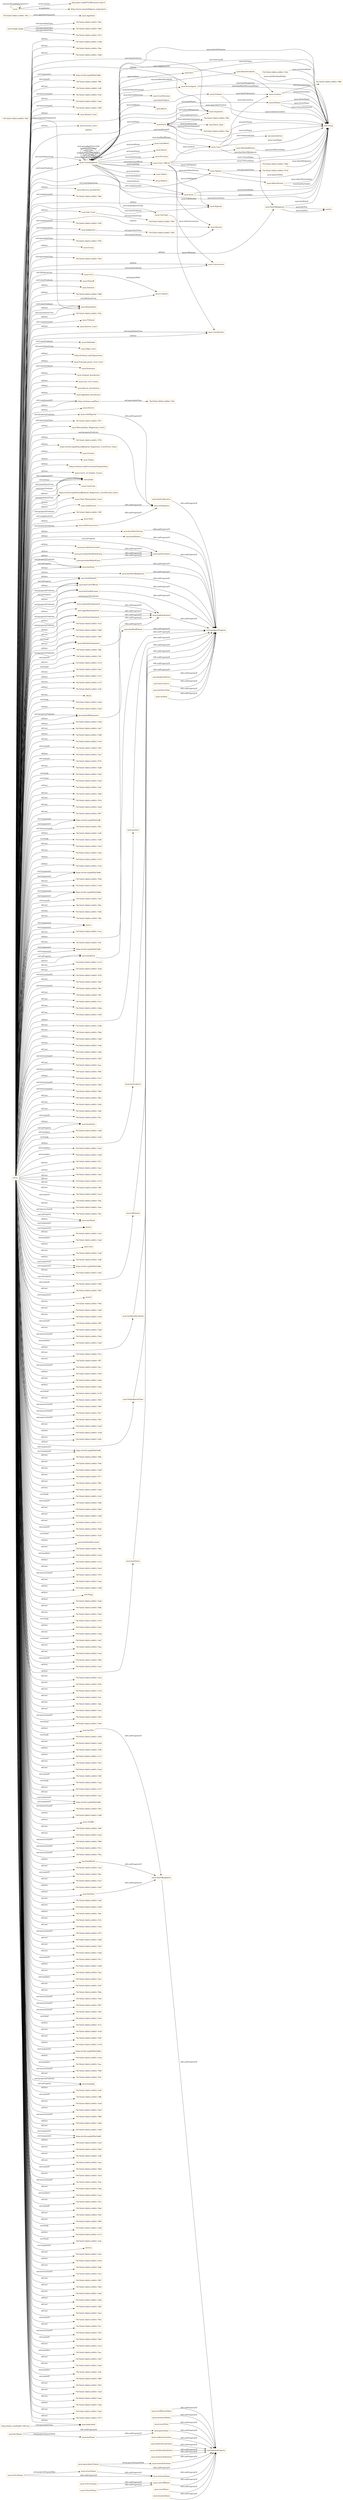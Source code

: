 digraph ar2dtool_diagram { 
rankdir=LR;
size="1501"
node [shape = rectangle, color="orange"]; "nyon:Munsif_Court" "nyon:CourtJudgment" "-7fe7d3e0:18d41e1d943:-7faf" "nyon:Session_Court" "nyon:Sub_Court" "nyon:Court_Official" "nyon:Argument" "nyon:Location" "nyon:Advisory_Jurisdiction" "-7fe7d3e0:18d41e1d943:-7f6b" "http://xmlns.com/foaf/0.1/Person" "nyon:Criminal" "nyon:Judgement" "nyon:Majority" "-7fe7d3e0:18d41e1d943:-7f56" "nyon:CaseType" "-7fe7d3e0:18d41e1d943:-7f6c" "nyon:Dissent" "nyon:Fact" "-7fe7d3e0:18d41e1d943:-7f50" "nyon:Group" "-7fe7d3e0:18d41e1d943:-7ff3" "-7fe7d3e0:18d41e1d943:-7ffc" "nyon:Individual" "nyon:Author" "nyon:DateOfJudgment" "-7fe7d3e0:18d41e1d943:-7f82" "-7fe7d3e0:18d41e1d943:-7f5d" "nyon:Analysis" "nyon:Concurrence" "nyon:Appellant" "nyon:Jurisdiction" "nyon:RatioDecidendi" "nyon:Investigator" "-7fe7d3e0:18d41e1d943:-7f65" "nyon:Plaintiff" "nyon:Solicitor" "-7fe7d3e0:18d41e1d943:-7f88" "nyon:Respondent" "-7fe7d3e0:18d41e1d943:-7fc4" "-7fe7d3e0:18d41e1d943:-7f1b" "nyon:Tribunal" "nyon:District_Court" "nyon:CourtDecision" "nyon:CaseDomain" "nyon:Defendant" "nyon:Court" "nyon:Party_Type" "nyon:High_Court" "https://schema.org/Organization" "nyon:Principal_Junior_Civil_Court" "-7fe7d3e0:18d41e1d943:-7f6d" "-7fe7d3e0:18d41e1d943:-7fda" "nyon:Petitioner" "nyon:Witness" "nyon:Original_Jurisdiction" "nyon:City_Civil_Courts" "-7fe7d3e0:18d41e1d943:-7f72" "nyon:Bench" "nyon:Review_Jurisdiction" "-7fe7d3e0:18d41e1d943:-7fd1" "nyon:Appellant_Jurisdiction" "nyon:Evidence" "nyon:Single_Judge" "nyon:WordAndPhrase" "nyon:Civil" "nyon:District" "nyon:Party" "https://schema.org/Place" "-7fe7d3e0:18d41e1d943:-7f57" "nyon:Metropolitan_Magistrate_Courts" "nyon:Opinion" "nyon:ObiterDictum" "-7fe7d3e0:18d41e1d943:-7fbd" "-7fe7d3e0:18d41e1d943:-7f78" "https://w3id.org/def/nyon#Judicial_Magistrate_Court(First_Class)" "nyon:Country" "-7fe7d3e0:18d41e1d943:-7f7d" "nyon:Taluka" "https://schema.org/GovernmentOrganization" "nyon:CatchWord" "nyon:Courts_of_Smaller_Causes" "-7fe7d3e0:18d41e1d943:-7f80" "nyon:Judge" "nyon:Statue" "nyon:CourtCase" "https://w3id.org/def/nyon#Judicial_Magistrate_Court(Second_Class)" "nyon:Chief_Meterpolitan_Court" "nyon:Issue" "-7fe7d3e0:18d41e1d943:-7f4f" "nyon:Provision" "nyon:State" ; /*classes style*/
	"nyon:witnessStatement" -> "owl:topDataProperty" [ label = "rdfs:subPropertyOf" ];
	"nyon:ratioDecidendiValue" -> "owl:topDataProperty" [ label = "rdfs:subPropertyOf" ];
	"https://schema.org/Place" -> "-7fe7d3e0:18d41e1d943:-7faf" [ label = "owl:equivalentClass" ];
	"nyon:wLastName" -> "nyon:witnessName" [ label = "rdfs:subPropertyOf" ];
	"nyon:withMajority" -> "nyon:withOpinion" [ label = "rdfs:subPropertyOf" ];
	"nyon:equivalentCitation" -> "nyon:neutralCitations" [ label = "owl:propertyDisjointWith" ];
	"nyon:equivalentCitation" -> "owl:topDataProperty" [ label = "rdfs:subPropertyOf" ];
	"nyon:partyName" -> "owl:topDataProperty" [ label = "rdfs:subPropertyOf" ];
	"nyon:hasYear" -> "nyon:dateOfJudgment" [ label = "rdfs:subPropertyOf" ];
	"nyon:courtOffName" -> "owl:topDataProperty" [ label = "rdfs:subPropertyOf" ];
	"nyon:dateOfJudgment" -> "owl:topDataProperty" [ label = "rdfs:subPropertyOf" ];
	"nyon:courtName" -> "owl:topDataProperty" [ label = "rdfs:subPropertyOf" ];
	"nyon:Opinion" -> "-7fe7d3e0:18d41e1d943:-7f7d" [ label = "owl:equivalentClass" ];
	"nyon:plaintiffArgument" -> "nyon:makeArgument" [ label = "rdfs:subPropertyOf" ];
	"nyon:Sub_Court" -> "-7fe7d3e0:18d41e1d943:-7f65" [ label = "owl:equivalentClass" ];
	"nyon:hasWitness" -> "owl:topObjectProperty" [ label = "rdfs:subPropertyOf" ];
	"nyon:precedentReliedUpon" -> "nyon:hasPrecedent" [ label = "rdfs:subPropertyOf" ];
	"nyon:Civil" -> "nyon:Criminal" [ label = "owl:disjointWith" ];
	"nyon:locationName" -> "owl:topDataProperty" [ label = "rdfs:subPropertyOf" ];
	"nyon:wordPhraseValue" -> "owl:topDataProperty" [ label = "rdfs:subPropertyOf" ];
	"nyon:hasParty" -> "owl:topObjectProperty" [ label = "rdfs:subPropertyOf" ];
	"nyon:hasDateOfJudgment" -> "owl:topObjectProperty" [ label = "rdfs:subPropertyOf" ];
	"nyon:hasRulingOf" -> "owl:topObjectProperty" [ label = "rdfs:subPropertyOf" ];
	"nyon:hasPrecedent" -> "owl:topObjectProperty" [ label = "rdfs:subPropertyOf" ];
	"nyon:catchwordValue" -> "owl:topDataProperty" [ label = "rdfs:subPropertyOf" ];
	"nyon:hasCourtOfficial" -> "owl:topObjectProperty" [ label = "rdfs:subPropertyOf" ];
	"nyon:issueValue" -> "owl:topDataProperty" [ label = "rdfs:subPropertyOf" ];
	"nyon:makeArgument" -> "owl:topObjectProperty" [ label = "rdfs:subPropertyOf" ];
	"nyon:hasFinalDecision" -> "owl:topObjectProperty" [ label = "rdfs:subPropertyOf" ];
	"nyon:lastName" -> "nyon:partyName" [ label = "rdfs:subPropertyOf" ];
	"nyon:respondentArgument" -> "nyon:makeArgument" [ label = "rdfs:subPropertyOf" ];
	"nyon:Judgement" -> "-7fe7d3e0:18d41e1d943:-7f82" [ label = "owl:equivalentClass" ];
	"nyon:precedentOverruled" -> "nyon:hasPrecedent" [ label = "rdfs:subPropertyOf" ];
	"nyon:hasWordPhrase" -> "owl:topObjectProperty" [ label = "rdfs:subPropertyOf" ];
	"NULL" -> "-7fe7d3e0:18d41e1d943:-7ecf" [ label = "rdf:rest" ];
	"NULL" -> "nyon:Respondent" [ label = "rdf:first" ];
	"NULL" -> "-7fe7d3e0:18d41e1d943:-7e86" [ label = "swrl:head" ];
	"NULL" -> "-7fe7d3e0:18d41e1d943:-7f6b" [ label = "owl:complementOf" ];
	"NULL" -> "nyon:Munsif_Court" [ label = "rdf:first" ];
	"NULL" -> "-7fe7d3e0:18d41e1d943:-7f50" [ label = "owl:equivalentClass" ];
	"NULL" -> "-7fe7d3e0:18d41e1d943:-7fd5" [ label = "rdf:rest" ];
	"NULL" -> "nyon:hasBench" [ label = "owl:onProperty" ];
	"NULL" -> "-7fe7d3e0:18d41e1d943:-7ffb" [ label = "owl:unionOf" ];
	"NULL" -> "nyon:plaintiffArgument" [ label = "rdf:first" ];
	"NULL" -> "-7fe7d3e0:18d41e1d943:-7fcf" [ label = "rdf:rest" ];
	"NULL" -> "-7fe7d3e0:18d41e1d943:-7e70" [ label = "swrl:head" ];
	"NULL" -> "-7fe7d3e0:18d41e1d943:-7f78" [ label = "rdf:first" ];
	"NULL" -> "-7fe7d3e0:18d41e1d943:-7fa5" [ label = "rdf:rest" ];
	"NULL" -> "-7fe7d3e0:18d41e1d943:-7e7e" [ label = "rdf:first" ];
	"NULL" -> "-7fe7d3e0:18d41e1d943:-7e7f" [ label = "rdf:rest" ];
	"NULL" -> "nyon:hasCourtOfficial" [ label = "owl:onProperty" ];
	"NULL" -> "-7fe7d3e0:18d41e1d943:-7e5f" [ label = "rdf:first" ];
	"NULL" -> "rdf:nil" [ label = "rdf:rest" ];
	"NULL" -> "nyon:Appellant_Jurisdiction" [ label = "rdf:first" ];
	"NULL" -> "-7fe7d3e0:18d41e1d943:-7e9d" [ label = "swrl:body" ];
	"NULL" -> "-7fe7d3e0:18d41e1d943:-7ea9" [ label = "rdf:first" ];
	"NULL" -> "nyon:petitionerArgument" [ label = "rdf:first" ];
	"NULL" -> "nyon:Taluka" [ label = "rdf:first" ];
	"NULL" -> "-7fe7d3e0:18d41e1d943:-7e8d" [ label = "rdf:first" ];
	"NULL" -> "nyon:Individual" [ label = "rdf:first" ];
	"NULL" -> "-7fe7d3e0:18d41e1d943:-7eb7" [ label = "rdf:rest" ];
	"NULL" -> "-7fe7d3e0:18d41e1d943:-7e89" [ label = "rdf:first" ];
	"NULL" -> "-7fe7d3e0:18d41e1d943:-7e50" [ label = "rdf:rest" ];
	"NULL" -> "-7fe7d3e0:18d41e1d943:-7fd3" [ label = "owl:unionOf" ];
	"NULL" -> "-7fe7d3e0:18d41e1d943:-7ea7" [ label = "rdf:first" ];
	"NULL" -> "-7fe7d3e0:18d41e1d943:-7f79" [ label = "owl:unionOf" ];
	"NULL" -> "nyon:CaseDomain" [ label = "rdf:first" ];
	"NULL" -> "-7fe7d3e0:18d41e1d943:-7ed8" [ label = "rdf:rest" ];
	"NULL" -> "-7fe7d3e0:18d41e1d943:-7e64" [ label = "swrl:body" ];
	"NULL" -> "-7fe7d3e0:18d41e1d943:-7ea0" [ label = "swrl:head" ];
	"NULL" -> "-7fe7d3e0:18d41e1d943:-7e9c" [ label = "rdf:first" ];
	"NULL" -> "-7fe7d3e0:18d41e1d943:-7fd8" [ label = "rdf:rest" ];
	"NULL" -> "-7fe7d3e0:18d41e1d943:-7f16" [ label = "rdf:rest" ];
	"NULL" -> "-7fe7d3e0:18d41e1d943:-7ea8" [ label = "rdf:rest" ];
	"NULL" -> "-7fe7d3e0:18d41e1d943:-7f67" [ label = "rdf:rest" ];
	"NULL" -> "https://w3id.org/def/NyOn#r" [ label = "swrl:argument2" ];
	"NULL" -> "-7fe7d3e0:18d41e1d943:-7f01" [ label = "owl:intersectionOf" ];
	"NULL" -> "-7fe7d3e0:18d41e1d943:-7e6f" [ label = "rdf:first" ];
	"NULL" -> "nyon:respondentArgument" [ label = "rdf:first" ];
	"NULL" -> "-7fe7d3e0:18d41e1d943:-7e90" [ label = "swrl:body" ];
	"NULL" -> "-7fe7d3e0:18d41e1d943:-7ec9" [ label = "rdf:rest" ];
	"NULL" -> "-7fe7d3e0:18d41e1d943:-7f5d" [ label = "owl:equivalentClass" ];
	"NULL" -> "-7fe7d3e0:18d41e1d943:-7f57" [ label = "owl:equivalentClass" ];
	"NULL" -> "nyon:Dissent" [ label = "swrl:classPredicate" ];
	"NULL" -> "-7fe7d3e0:18d41e1d943:-7e62" [ label = "rdf:rest" ];
	"NULL" -> "https://w3id.org/def/nyon#Judicial_Magistrate_Court(Second_Class)" [ label = "rdf:first" ];
	"NULL" -> "nyon:Civil" [ label = "owl:allValuesFrom" ];
	"NULL" -> "nyon:Tribunal" [ label = "owl:complementOf" ];
	"NULL" -> "-7fe7d3e0:18d41e1d943:-7e75" [ label = "rdf:first" ];
	"NULL" -> "nyon:Dissent" [ label = "rdf:first" ];
	"NULL" -> "-7fe7d3e0:18d41e1d943:-7e5a" [ label = "rdf:first" ];
	"NULL" -> "https://w3id.org/def/NyOn#y" [ label = "swrl:argument1" ];
	"NULL" -> "-7fe7d3e0:18d41e1d943:-7f58" [ label = "rdf:rest" ];
	"NULL" -> "nyon:Original_Jurisdiction" [ label = "rdf:first" ];
	"NULL" -> "-7fe7d3e0:18d41e1d943:-7e56" [ label = "rdf:first" ];
	"NULL" -> "https://w3id.org/def/NyOn#m" [ label = "swrl:argument2" ];
	"NULL" -> "nyon:District_Court" [ label = "rdf:first" ];
	"NULL" -> "-7fe7d3e0:18d41e1d943:-7fcd" [ label = "owl:unionOf" ];
	"NULL" -> "-7fe7d3e0:18d41e1d943:-7f5e" [ label = "rdf:rest" ];
	"NULL" -> "-7fe7d3e0:18d41e1d943:-7e92" [ label = "rdf:first" ];
	"NULL" -> "-7fe7d3e0:18d41e1d943:-7ffa" [ label = "rdf:rest" ];
	"NULL" -> "nyon:a" [ label = "swrl:argument2" ];
	"NULL" -> "-7fe7d3e0:18d41e1d943:-7eca" [ label = "rdf:rest" ];
	"NULL" -> "nyon:defendentArgument" [ label = "swrl:propertyPredicate" ];
	"NULL" -> "-7fe7d3e0:18d41e1d943:-7ef1" [ label = "rdf:rest" ];
	"NULL" -> "https://w3id.org/def/NyOn#c" [ label = "swrl:argument2" ];
	"NULL" -> "nyon:High_Court" [ label = "owl:someValuesFrom" ];
	"NULL" -> "nyon:withDissent" [ label = "swrl:propertyPredicate" ];
	"NULL" -> "-7fe7d3e0:18d41e1d943:-7e74" [ label = "rdf:rest" ];
	"NULL" -> "-7fe7d3e0:18d41e1d943:-7eeb" [ label = "rdf:rest" ];
	"NULL" -> "-7fe7d3e0:18d41e1d943:-7f18" [ label = "owl:intersectionOf" ];
	"NULL" -> "nyon:Judgement" [ label = "owl:complementOf" ];
	"NULL" -> "-7fe7d3e0:18d41e1d943:-7fa0" [ label = "rdf:rest" ];
	"NULL" -> "-7fe7d3e0:18d41e1d943:-7f9c" [ label = "owl:intersectionOf" ];
	"NULL" -> "-7fe7d3e0:18d41e1d943:-7ff1" [ label = "rdf:rest" ];
	"NULL" -> "-7fe7d3e0:18d41e1d943:-7ec1" [ label = "rdf:rest" ];
	"NULL" -> "-7fe7d3e0:18d41e1d943:-7ebb" [ label = "rdf:rest" ];
	"NULL" -> "-7fe7d3e0:18d41e1d943:-7e95" [ label = "rdf:rest" ];
	"NULL" -> "nyon:hasFact" [ label = "rdf:first" ];
	"NULL" -> "-7fe7d3e0:18d41e1d943:-7e9b" [ label = "rdf:rest" ];
	"NULL" -> "nyon:withMajority" [ label = "swrl:propertyPredicate" ];
	"NULL" -> "-7fe7d3e0:18d41e1d943:-7fbb" [ label = "rdf:rest" ];
	"NULL" -> "nyon:Session_Court" [ label = "rdf:first" ];
	"NULL" -> "-7fe7d3e0:18d41e1d943:-7e66" [ label = "rdf:first" ];
	"NULL" -> "-7fe7d3e0:18d41e1d943:-7e4b" [ label = "rdf:first" ];
	"NULL" -> "-7fe7d3e0:18d41e1d943:-7e6b" [ label = "rdf:rest" ];
	"NULL" -> "nyon:Solicitor" [ label = "rdf:first" ];
	"NULL" -> "-7fe7d3e0:18d41e1d943:-7f26" [ label = "owl:intersectionOf" ];
	"NULL" -> "nyon:Criminal" [ label = "owl:allValuesFrom" ];
	"NULL" -> "-7fe7d3e0:18d41e1d943:-7f4f" [ label = "owl:complementOf" ];
	"NULL" -> "-7fe7d3e0:18d41e1d943:-7eac" [ label = "rdf:rest" ];
	"NULL" -> "nyon:Advisory_Jurisdiction" [ label = "rdf:first" ];
	"NULL" -> "-7fe7d3e0:18d41e1d943:-7f85" [ label = "owl:intersectionOf" ];
	"NULL" -> "-7fe7d3e0:18d41e1d943:-7e51" [ label = "rdf:first" ];
	"NULL" -> "-7fe7d3e0:18d41e1d943:-7f4d" [ label = "owl:intersectionOf" ];
	"NULL" -> "-7fe7d3e0:18d41e1d943:-7f46" [ label = "owl:intersectionOf" ];
	"NULL" -> "-7fe7d3e0:18d41e1d943:-7fb2" [ label = "rdf:rest" ];
	"NULL" -> "-7fe7d3e0:18d41e1d943:-7ed3" [ label = "rdf:rest" ];
	"NULL" -> "nyon:hasPrecedent" [ label = "owl:onProperty" ];
	"NULL" -> "-7fe7d3e0:18d41e1d943:-7e8c" [ label = "rdf:rest" ];
	"NULL" -> "nyon:Judge" [ label = "swrl:classPredicate" ];
	"NULL" -> "-7fe7d3e0:18d41e1d943:-7fa1" [ label = "owl:unionOf" ];
	"NULL" -> "nyon:hasAuthor" [ label = "rdf:first" ];
	"NULL" -> "-7fe7d3e0:18d41e1d943:-7edb" [ label = "owl:members" ];
	"NULL" -> "-7fe7d3e0:18d41e1d943:-7e5b" [ label = "swrl:body" ];
	"NULL" -> "nyon:hasParty" [ label = "owl:onProperty" ];
	"NULL" -> "nyon:hasEvidence" [ label = "rdf:first" ];
	"NULL" -> "nyon:hasRulingOf" [ label = "rdf:first" ];
	"NULL" -> "-7fe7d3e0:18d41e1d943:-7eb2" [ label = "owl:members" ];
	"NULL" -> "-7fe7d3e0:18d41e1d943:-7ed0" [ label = "owl:members" ];
	"NULL" -> "-7fe7d3e0:18d41e1d943:-7f11" [ label = "rdf:rest" ];
	"NULL" -> "-7fe7d3e0:18d41e1d943:-7ea1" [ label = "rdf:first" ];
	"NULL" -> "nyon:Judge" [ label = "rdf:first" ];
	"NULL" -> "-7fe7d3e0:18d41e1d943:-7f88" [ label = "rdf:first" ];
	"NULL" -> "nyon:hasRulingOf" [ label = "owl:onProperty" ];
	"NULL" -> "-7fe7d3e0:18d41e1d943:-7eee" [ label = "rdf:rest" ];
	"NULL" -> "-7fe7d3e0:18d41e1d943:-7e7d" [ label = "rdf:rest" ];
	"NULL" -> "-7fe7d3e0:18d41e1d943:-7ff4" [ label = "rdf:rest" ];
	"NULL" -> "-7fe7d3e0:18d41e1d943:-7ec4" [ label = "rdf:rest" ];
	"NULL" -> "-7fe7d3e0:18d41e1d943:-7fdc" [ label = "owl:unionOf" ];
	"NULL" -> "https://schema.org/Organization" [ label = "rdf:first" ];
	"NULL" -> "-7fe7d3e0:18d41e1d943:-7ebe" [ label = "rdf:rest" ];
	"NULL" -> "-7fe7d3e0:18d41e1d943:-7f2c" [ label = "owl:intersectionOf" ];
	"NULL" -> "https://schema.org/GovernmentOrganization" [ label = "rdf:first" ];
	"NULL" -> "nyon:hasWords" [ label = "owl:onProperty" ];
	"NULL" -> "nyon:p" [ label = "swrl:argument1" ];
	"NULL" -> "nyon:hasBench" [ label = "rdf:first" ];
	"NULL" -> "-7fe7d3e0:18d41e1d943:-7ee5" [ label = "rdf:rest" ];
	"NULL" -> "-7fe7d3e0:18d41e1d943:-7ee6" [ label = "owl:members" ];
	"NULL" -> "nyon:CourtJudgment" [ label = "swrl:classPredicate" ];
	"NULL" -> "nyon:cites" [ label = "rdf:first" ];
	"NULL" -> "-7fe7d3e0:18d41e1d943:-7edf" [ label = "rdf:rest" ];
	"NULL" -> "nyon:Judge" [ label = "owl:complementOf" ];
	"NULL" -> "-7fe7d3e0:18d41e1d943:-7e8f" [ label = "rdf:first" ];
	"NULL" -> "https://w3id.org/def/NyOn#p" [ label = "swrl:argument2" ];
	"NULL" -> "-7fe7d3e0:18d41e1d943:-7eb5" [ label = "rdf:rest" ];
	"NULL" -> "nyon:Respondent" [ label = "owl:someValuesFrom" ];
	"NULL" -> "https://w3id.org/def/NyOn#y" [ label = "swrl:argument2" ];
	"NULL" -> "nyon:OfDomian" [ label = "owl:onProperty" ];
	"NULL" -> "-7fe7d3e0:18d41e1d943:-7fd9" [ label = "owl:unionOf" ];
	"NULL" -> "-7fe7d3e0:18d41e1d943:-7fb5" [ label = "rdf:rest" ];
	"NULL" -> "nyon:d" [ label = "swrl:argument1" ];
	"NULL" -> "-7fe7d3e0:18d41e1d943:-7f44" [ label = "rdf:rest" ];
	"NULL" -> "-7fe7d3e0:18d41e1d943:-7ed6" [ label = "rdf:rest" ];
	"NULL" -> "-7fe7d3e0:18d41e1d943:-7e59" [ label = "rdf:rest" ];
	"NULL" -> "-7fe7d3e0:18d41e1d943:-7ff2" [ label = "owl:unionOf" ];
	"NULL" -> "nyon:respondentArgument" [ label = "swrl:propertyPredicate" ];
	"NULL" -> "-7fe7d3e0:18d41e1d943:-7ea6" [ label = "rdf:rest" ];
	"NULL" -> "-7fe7d3e0:18d41e1d943:-7f0d" [ label = "owl:intersectionOf" ];
	"NULL" -> "-7fe7d3e0:18d41e1d943:-7ed4" [ label = "owl:members" ];
	"NULL" -> "nyon:hasRatioDecidendi" [ label = "rdf:first" ];
	"NULL" -> "-7fe7d3e0:18d41e1d943:-7f1a" [ label = "rdf:rest" ];
	"NULL" -> "nyon:makeArgument" [ label = "swrl:propertyPredicate" ];
	"NULL" -> "nyon:hasCourtOfficial" [ label = "rdf:first" ];
	"NULL" -> "-7fe7d3e0:18d41e1d943:-7ff7" [ label = "rdf:rest" ];
	"NULL" -> "nyon:Review_Jurisdiction" [ label = "rdf:first" ];
	"NULL" -> "-7fe7d3e0:18d41e1d943:-7fac" [ label = "owl:intersectionOf" ];
	"NULL" -> "nyon:a" [ label = "swrl:argument1" ];
	"NULL" -> "-7fe7d3e0:18d41e1d943:-7e85" [ label = "rdf:first" ];
	"NULL" -> "-7fe7d3e0:18d41e1d943:-7e60" [ label = "rdf:rest" ];
	"NULL" -> "-7fe7d3e0:18d41e1d943:-7e6a" [ label = "rdf:first" ];
	"NULL" -> "-7fe7d3e0:18d41e1d943:-7e79" [ label = "swrl:head" ];
	"NULL" -> "-7fe7d3e0:18d41e1d943:-7f05" [ label = "rdf:rest" ];
	"NULL" -> "-7fe7d3e0:18d41e1d943:-7f60" [ label = "owl:intersectionOf" ];
	"NULL" -> "-7fe7d3e0:18d41e1d943:-7fa7" [ label = "owl:intersectionOf" ];
	"NULL" -> "-7fe7d3e0:18d41e1d943:-7f42" [ label = "owl:intersectionOf" ];
	"NULL" -> "-7fe7d3e0:18d41e1d943:-7ee8" [ label = "rdf:rest" ];
	"NULL" -> "-7fe7d3e0:18d41e1d943:-7e58" [ label = "rdf:first" ];
	"NULL" -> "-7fe7d3e0:18d41e1d943:-7e81" [ label = "rdf:rest" ];
	"NULL" -> "nyon:withConcurrence" [ label = "swrl:propertyPredicate" ];
	"NULL" -> "nyon:hasCourtOfficial" [ label = "swrl:propertyPredicate" ];
	"NULL" -> "https://w3id.org/def/NyOn#j" [ label = "swrl:argument1" ];
	"NULL" -> "-7fe7d3e0:18d41e1d943:-7f0b" [ label = "rdf:rest" ];
	"NULL" -> "-7fe7d3e0:18d41e1d943:-7fe8" [ label = "rdf:rest" ];
	"NULL" -> "-7fe7d3e0:18d41e1d943:-7eb8" [ label = "rdf:rest" ];
	"NULL" -> "-7fe7d3e0:18d41e1d943:-7f77" [ label = "rdf:rest" ];
	"NULL" -> "-7fe7d3e0:18d41e1d943:-7f83" [ label = "rdf:rest" ];
	"NULL" -> "nyon:withOpinion" [ label = "swrl:propertyPredicate" ];
	"NULL" -> "-7fe7d3e0:18d41e1d943:-7e94" [ label = "rdf:first" ];
	"NULL" -> "nyon:Location" [ label = "owl:complementOf" ];
	"NULL" -> "-7fe7d3e0:18d41e1d943:-7e52" [ label = "swrl:body" ];
	"NULL" -> "-7fe7d3e0:18d41e1d943:-7fd6" [ label = "owl:unionOf" ];
	"NULL" -> "-7fe7d3e0:18d41e1d943:-7fb8" [ label = "rdf:rest" ];
	"NULL" -> "-7fe7d3e0:18d41e1d943:-7ed9" [ label = "rdf:rest" ];
	"NULL" -> "-7fe7d3e0:18d41e1d943:-7e72" [ label = "rdf:rest" ];
	"NULL" -> "-7fe7d3e0:18d41e1d943:-7fd0" [ label = "owl:unionOf" ];
	"NULL" -> "nyon:hasWitness" [ label = "rdf:first" ];
	"NULL" -> "nyon:CourtCase" [ label = "owl:someValuesFrom" ];
	"NULL" -> "nyon:District" [ label = "rdf:first" ];
	"NULL" -> "-7fe7d3e0:18d41e1d943:-7e55" [ label = "swrl:head" ];
	"NULL" -> "nyon:hasPolicePersonnel" [ label = "rdf:first" ];
	"NULL" -> "-7fe7d3e0:18d41e1d943:-7f6e" [ label = "rdf:rest" ];
	"NULL" -> "-7fe7d3e0:18d41e1d943:-7ec6" [ label = "owl:members" ];
	"NULL" -> "-7fe7d3e0:18d41e1d943:-7e7a" [ label = "rdf:first" ];
	"NULL" -> "-7fe7d3e0:18d41e1d943:-7ee0" [ label = "rdf:rest" ];
	"NULL" -> "-7fe7d3e0:18d41e1d943:-7f70" [ label = "owl:intersectionOf" ];
	"NULL" -> "-7fe7d3e0:18d41e1d943:-7eda" [ label = "rdf:rest" ];
	"NULL" -> "-7fe7d3e0:18d41e1d943:-7e68" [ label = "rdf:first" ];
	"NULL" -> "owl:Thing" [ label = "rdf:first" ];
	"NULL" -> "https://w3id.org/def/NyOn#r" [ label = "swrl:argument1" ];
	"NULL" -> "-7fe7d3e0:18d41e1d943:-7e4d" [ label = "rdf:first" ];
	"NULL" -> "-7fe7d3e0:18d41e1d943:-7f9b" [ label = "rdf:rest" ];
	"NULL" -> "nyon:Argument" [ label = "rdf:first" ];
	"NULL" -> "-7fe7d3e0:18d41e1d943:-7eb0" [ label = "rdf:rest" ];
	"NULL" -> "-7fe7d3e0:18d41e1d943:-7e76" [ label = "swrl:body" ];
	"NULL" -> "-7fe7d3e0:18d41e1d943:-7e61" [ label = "rdf:first" ];
	"NULL" -> "https://w3id.org/def/nyon#Judicial_Magistrate_Court(First_Class)" [ label = "rdf:first" ];
	"NULL" -> "-7fe7d3e0:18d41e1d943:-7e8a" [ label = "rdf:rest" ];
	"NULL" -> "-7fe7d3e0:18d41e1d943:-7e67" [ label = "swrl:head" ];
	"NULL" -> "-7fe7d3e0:18d41e1d943:-7faa" [ label = "rdf:rest" ];
	"NULL" -> "-7fe7d3e0:18d41e1d943:-7ecb" [ label = "rdf:rest" ];
	"NULL" -> "nyon:Plaintiff" [ label = "swrl:classPredicate" ];
	"NULL" -> "-7fe7d3e0:18d41e1d943:-7f90" [ label = "owl:unionOf" ];
	"NULL" -> "-7fe7d3e0:18d41e1d943:-7ea3" [ label = "rdf:first" ];
	"NULL" -> "https://schema.org/Place" [ label = "owl:complementOf" ];
	"NULL" -> "nyon:State" [ label = "rdf:first" ];
	"NULL" -> "nyon:Investigator" [ label = "rdf:first" ];
	"NULL" -> "nyon:Concurrence" [ label = "swrl:classPredicate" ];
	"NULL" -> "nyon:precendentNotReliedUpon" [ label = "rdf:first" ];
	"NULL" -> "https://schema.org/Place" [ label = "rdf:first" ];
	"NULL" -> "-7fe7d3e0:18d41e1d943:-7ec2" [ label = "rdf:rest" ];
	"NULL" -> "-7fe7d3e0:18d41e1d943:-7f30" [ label = "rdf:rest" ];
	"NULL" -> "-7fe7d3e0:18d41e1d943:-7e7b" [ label = "rdf:rest" ];
	"NULL" -> "-7fe7d3e0:18d41e1d943:-7fec" [ label = "rdf:rest" ];
	"NULL" -> "-7fe7d3e0:18d41e1d943:-7ebc" [ label = "rdf:rest" ];
	"NULL" -> "-7fe7d3e0:18d41e1d943:-7ee3" [ label = "rdf:rest" ];
	"NULL" -> "-7fe7d3e0:18d41e1d943:-7f54" [ label = "owl:intersectionOf" ];
	"NULL" -> "-7fe7d3e0:18d41e1d943:-7e93" [ label = "swrl:head" ];
	"NULL" -> "nyon:hasJudgmentType" [ label = "rdf:first" ];
	"NULL" -> "-7fe7d3e0:18d41e1d943:-7e83" [ label = "swrl:body" ];
	"NULL" -> "https://w3id.org/def/NyOn#c" [ label = "swrl:argument1" ];
	"NULL" -> "-7fe7d3e0:18d41e1d943:-7edd" [ label = "rdf:rest" ];
	"NULL" -> "nyon:Judge" [ label = "owl:onClass" ];
	"NULL" -> "-7fe7d3e0:18d41e1d943:-7e9f" [ label = "rdf:first" ];
	"NULL" -> "-7fe7d3e0:18d41e1d943:-7e71" [ label = "rdf:first" ];
	"NULL" -> "-7fe7d3e0:18d41e1d943:-7fe3" [ label = "rdf:rest" ];
	"NULL" -> "https://w3id.org/def/NyOn#j" [ label = "swrl:argument2" ];
	"NULL" -> "nyon:Opinion" [ label = "owl:complementOf" ];
	"NULL" -> "-7fe7d3e0:18d41e1d943:-7ead" [ label = "rdf:rest" ];
	"NULL" -> "nyon:Majority" [ label = "swrl:classPredicate" ];
	"NULL" -> "nyon:plaintiffArgument" [ label = "swrl:propertyPredicate" ];
	"NULL" -> "nyon:Concurrence" [ label = "rdf:first" ];
	"NULL" -> "-7fe7d3e0:18d41e1d943:-7fdf" [ label = "owl:unionOf" ];
	"NULL" -> "nyon:hasFinalDecision" [ label = "rdf:first" ];
	"NULL" -> "-7fe7d3e0:18d41e1d943:-7eaa" [ label = "swrl:body" ];
	"NULL" -> "-7fe7d3e0:18d41e1d943:-7e57" [ label = "rdf:rest" ];
	"NULL" -> "-7fe7d3e0:18d41e1d943:-7ece" [ label = "rdf:rest" ];
	"NULL" -> "https://w3id.org/def/NyOn#a" [ label = "swrl:argument2" ];
	"NULL" -> "-7fe7d3e0:18d41e1d943:-7fe5" [ label = "owl:intersectionOf" ];
	"NULL" -> "-7fe7d3e0:18d41e1d943:-7e80" [ label = "rdf:first" ];
	"NULL" -> "nyon:hasAuthor" [ label = "owl:onProperty" ];
	"NULL" -> "nyon:citedBy" [ label = "rdf:first" ];
	"NULL" -> "-7fe7d3e0:18d41e1d943:-7f8f" [ label = "rdf:rest" ];
	"NULL" -> "-7fe7d3e0:18d41e1d943:-7ea4" [ label = "rdf:rest" ];
	"NULL" -> "-7fe7d3e0:18d41e1d943:-7f69" [ label = "owl:intersectionOf" ];
	"NULL" -> "-7fe7d3e0:18d41e1d943:-7f13" [ label = "owl:intersectionOf" ];
	"NULL" -> "-7fe7d3e0:18d41e1d943:-7f5a" [ label = "owl:intersectionOf" ];
	"NULL" -> "nyon:hasYear" [ label = "rdf:first" ];
	"NULL" -> "nyon:hasMonth" [ label = "rdf:first" ];
	"NULL" -> "-7fe7d3e0:18d41e1d943:-7eef" [ label = "rdf:rest" ];
	"NULL" -> "-7fe7d3e0:18d41e1d943:-7fbc" [ label = "owl:unionOf" ];
	"NULL" -> "nyon:Petitioner" [ label = "swrl:classPredicate" ];
	"NULL" -> "nyon:hasDateOfJudgment" [ label = "rdf:first" ];
	"NULL" -> "-7fe7d3e0:18d41e1d943:-7ec5" [ label = "rdf:rest" ];
	"NULL" -> "-7fe7d3e0:18d41e1d943:-7e87" [ label = "rdf:first" ];
	"NULL" -> "nyon:hasStatue" [ label = "rdf:first" ];
	"NULL" -> "-7fe7d3e0:18d41e1d943:-7ebf" [ label = "rdf:rest" ];
	"NULL" -> "-7fe7d3e0:18d41e1d943:-7e99" [ label = "rdf:rest" ];
	"NULL" -> "-7fe7d3e0:18d41e1d943:-7e6c" [ label = "rdf:first" ];
	"NULL" -> "-7fe7d3e0:18d41e1d943:-7fc5" [ label = "rdf:rest" ];
	"NULL" -> "nyon:City_Civil_Courts" [ label = "rdf:first" ];
	"NULL" -> "-7fe7d3e0:18d41e1d943:-7e4e" [ label = "rdf:rest" ];
	"NULL" -> "-7fe7d3e0:18d41e1d943:-7f75" [ label = "owl:intersectionOf" ];
	"NULL" -> "nyon:Courts_of_Smaller_Causes" [ label = "rdf:first" ];
	"NULL" -> "nyon:precedentReliedUpon" [ label = "rdf:first" ];
	"NULL" -> "-7fe7d3e0:18d41e1d943:-7e69" [ label = "rdf:rest" ];
	"NULL" -> "-7fe7d3e0:18d41e1d943:-7f24" [ label = "rdf:rest" ];
	"NULL" -> "-7fe7d3e0:18d41e1d943:-7eb6" [ label = "rdf:rest" ];
	"NULL" -> "-7fe7d3e0:18d41e1d943:-7f1c" [ label = "owl:unionOf" ];
	"NULL" -> "-7fe7d3e0:18d41e1d943:-7e96" [ label = "rdf:first" ];
	"NULL" -> "nyon:hasParty" [ label = "rdf:first" ];
	"NULL" -> "nyon:Argument" [ label = "swrl:classPredicate" ];
	"NULL" -> "-7fe7d3e0:18d41e1d943:-7f2a" [ label = "rdf:rest" ];
	"NULL" -> "-7fe7d3e0:18d41e1d943:-7ee1" [ label = "owl:members" ];
	"NULL" -> "-7fe7d3e0:18d41e1d943:-7ed7" [ label = "rdf:rest" ];
	"NULL" -> "-7fe7d3e0:18d41e1d943:-7f56" [ label = "owl:complementOf" ];
	"NULL" -> "nyon:Respondent" [ label = "swrl:classPredicate" ];
	"NULL" -> "nyon:Chief_Meterpolitan_Court" [ label = "rdf:first" ];
	"NULL" -> "-7fe7d3e0:18d41e1d943:-7f4b" [ label = "rdf:rest" ];
	"NULL" -> "-7fe7d3e0:18d41e1d943:-7fe9" [ label = "owl:intersectionOf" ];
	"NULL" -> "nyon:p" [ label = "swrl:argument2" ];
	"NULL" -> "-7fe7d3e0:18d41e1d943:-7f07" [ label = "owl:intersectionOf" ];
	"NULL" -> "-7fe7d3e0:18d41e1d943:-7f20" [ label = "owl:intersectionOf" ];
	"NULL" -> "-7fe7d3e0:18d41e1d943:-7e5e" [ label = "swrl:head" ];
	"NULL" -> "-7fe7d3e0:18d41e1d943:-7e7c" [ label = "rdf:first" ];
	"NULL" -> "-7fe7d3e0:18d41e1d943:-7ec8" [ label = "rdf:rest" ];
	"NULL" -> "-7fe7d3e0:18d41e1d943:-7f36" [ label = "rdf:rest" ];
	"NULL" -> "-7fe7d3e0:18d41e1d943:-7e78" [ label = "rdf:first" ];
	"NULL" -> "https://w3id.org/def/NyOn#cj" [ label = "swrl:argument1" ];
	"NULL" -> "-7fe7d3e0:18d41e1d943:-7e5d" [ label = "rdf:first" ];
	"NULL" -> "-7fe7d3e0:18d41e1d943:-7eec" [ label = "owl:members" ];
	"NULL" -> "-7fe7d3e0:18d41e1d943:-7f38" [ label = "owl:intersectionOf" ];
	"NULL" -> "-7fe7d3e0:18d41e1d943:-7f3c" [ label = "rdf:rest" ];
	"NULL" -> "nyon:hasJudge" [ label = "swrl:propertyPredicate" ];
	"NULL" -> "-7fe7d3e0:18d41e1d943:-7e4f" [ label = "rdf:first" ];
	"NULL" -> "-7fe7d3e0:18d41e1d943:-7ff8" [ label = "owl:unionOf" ];
	"NULL" -> "-7fe7d3e0:18d41e1d943:-7ee9" [ label = "rdf:rest" ];
	"NULL" -> "-7fe7d3e0:18d41e1d943:-7e63" [ label = "rdf:first" ];
	"NULL" -> "nyon:Group" [ label = "rdf:first" ];
	"NULL" -> "-7fe7d3e0:18d41e1d943:-7f98" [ label = "owl:intersectionOf" ];
	"NULL" -> "-7fe7d3e0:18d41e1d943:-7e8b" [ label = "rdf:first" ];
	"NULL" -> "-7fe7d3e0:18d41e1d943:-7eb9" [ label = "rdf:rest" ];
	"NULL" -> "nyon:hasObiterDictum" [ label = "rdf:first" ];
	"NULL" -> "https://w3id.org/def/NyOn#d" [ label = "swrl:argument1" ];
	"NULL" -> "-7fe7d3e0:18d41e1d943:-7ea5" [ label = "rdf:first" ];
	"NULL" -> "nyon:Majority" [ label = "rdf:first" ];
	"NULL" -> "-7fe7d3e0:18d41e1d943:-7f48" [ label = "rdf:rest" ];
	"NULL" -> "https://w3id.org/def/NyOn#d" [ label = "swrl:argument2" ];
	"NULL" -> "-7fe7d3e0:18d41e1d943:-7ef0" [ label = "rdf:rest" ];
	"NULL" -> "nyon:hasWordPhrase" [ label = "rdf:first" ];
	"NULL" -> "-7fe7d3e0:18d41e1d943:-7eea" [ label = "rdf:rest" ];
	"NULL" -> "nyon:hasWords" [ label = "rdf:first" ];
	"NULL" -> "nyon:defendentArgument" [ label = "rdf:first" ];
	"NULL" -> "nyon:hasParty" [ label = "swrl:propertyPredicate" ];
	"NULL" -> "-7fe7d3e0:18d41e1d943:-7fb9" [ label = "owl:unionOf" ];
	"NULL" -> "-7fe7d3e0:18d41e1d943:-7ec0" [ label = "rdf:rest" ];
	"NULL" -> "-7fe7d3e0:18d41e1d943:-7f3e" [ label = "owl:intersectionOf" ];
	"NULL" -> "-7fe7d3e0:18d41e1d943:-7eba" [ label = "rdf:rest" ];
	"NULL" -> "nyon:hasDate" [ label = "rdf:first" ];
	"NULL" -> "-7fe7d3e0:18d41e1d943:-7eae" [ label = "owl:members" ];
	"NULL" -> "-7fe7d3e0:18d41e1d943:-7f1e" [ label = "rdf:rest" ];
	"NULL" -> "-7fe7d3e0:18d41e1d943:-7fed" [ label = "owl:unionOf" ];
	"NULL" -> "-7fe7d3e0:18d41e1d943:-7fc0" [ label = "rdf:rest" ];
	"NULL" -> "-7fe7d3e0:18d41e1d943:-7f96" [ label = "rdf:rest" ];
	"NULL" -> "https://w3id.org/def/NyOn#a" [ label = "swrl:argument1" ];
	"NULL" -> "-7fe7d3e0:18d41e1d943:-7e6d" [ label = "swrl:body" ];
	"NULL" -> "-7fe7d3e0:18d41e1d943:-7e73" [ label = "rdf:first" ];
	"NULL" -> "nyon:hasJudge" [ label = "owl:onProperty" ];
	"NULL" -> "-7fe7d3e0:18d41e1d943:-7e4c" [ label = "swrl:head" ];
	"NULL" -> "nyon:cj" [ label = "swrl:argument1" ];
	"NULL" -> "nyon:petitionerArgument" [ label = "swrl:propertyPredicate" ];
	"NULL" -> "-7fe7d3e0:18d41e1d943:-7eb1" [ label = "rdf:rest" ];
	"NULL" -> "-7fe7d3e0:18d41e1d943:-7e54" [ label = "rdf:first" ];
	"NULL" -> "-7fe7d3e0:18d41e1d943:-7fdb" [ label = "rdf:rest" ];
	"NULL" -> "-7fe7d3e0:18d41e1d943:-7fc2" [ label = "owl:intersectionOf" ];
	"NULL" -> "-7fe7d3e0:18d41e1d943:-7f87" [ label = "rdf:rest" ];
	"NULL" -> "-7fe7d3e0:18d41e1d943:-7f40" [ label = "rdf:rest" ];
	"NULL" -> "-7fe7d3e0:18d41e1d943:-7ed2" [ label = "rdf:rest" ];
	"NULL" -> "nyon:Defendant" [ label = "swrl:classPredicate" ];
	"NULL" -> "nyon:Sub_Court" [ label = "rdf:first" ];
	"NULL" -> "https://w3id.org/def/NyOn#p" [ label = "swrl:argument1" ];
	"NULL" -> "-7fe7d3e0:18d41e1d943:-7e82" [ label = "rdf:first" ];
	"NULL" -> "-7fe7d3e0:18d41e1d943:-7fd2" [ label = "rdf:rest" ];
	"NULL" -> "-7fe7d3e0:18d41e1d943:-7ea2" [ label = "rdf:rest" ];
	"NULL" -> "-7fe7d3e0:18d41e1d943:-7fb3" [ label = "owl:unionOf" ];
	"NULL" -> "-7fe7d3e0:18d41e1d943:-7fcc" [ label = "rdf:rest" ];
	"NULL" -> "nyon:precedentOverruled" [ label = "rdf:first" ];
	"NULL" -> "-7fe7d3e0:18d41e1d943:-7f32" [ label = "owl:intersectionOf" ];
	"NULL" -> "-7fe7d3e0:18d41e1d943:-7fb6" [ label = "owl:unionOf" ];
	"NULL" -> "nyon:Issue" [ label = "owl:someValuesFrom" ];
	"NULL" -> "-7fe7d3e0:18d41e1d943:-7ec3" [ label = "rdf:rest" ];
	"NULL" -> "-7fe7d3e0:18d41e1d943:-7ecc" [ label = "owl:members" ];
	"NULL" -> "-7fe7d3e0:18d41e1d943:-7e97" [ label = "rdf:rest" ];
	"NULL" -> "-7fe7d3e0:18d41e1d943:-7f1b" [ label = "rdf:first" ];
	"NULL" -> "-7fe7d3e0:18d41e1d943:-7ebd" [ label = "rdf:rest" ];
	"NULL" -> "nyon:hasFinalDecision" [ label = "swrl:propertyPredicate" ];
	"NULL" -> "-7fe7d3e0:18d41e1d943:-7ef2" [ label = "owl:members" ];
	"NULL" -> "https://w3id.org/def/NyOn#m" [ label = "swrl:argument1" ];
	"NULL" -> "-7fe7d3e0:18d41e1d943:-7f89" [ label = "owl:unionOf" ];
	"NULL" -> "-7fe7d3e0:18d41e1d943:-7f52" [ label = "rdf:rest" ];
	"NULL" -> "-7fe7d3e0:18d41e1d943:-7ee4" [ label = "rdf:rest" ];
	"NULL" -> "nyon:Country" [ label = "rdf:first" ];
	"NULL" -> "-7fe7d3e0:18d41e1d943:-7ede" [ label = "rdf:rest" ];
	"NULL" -> "nyon:CourtJudgment" [ label = "owl:someValuesFrom" ];
	"NULL" -> "-7fe7d3e0:18d41e1d943:-7e9a" [ label = "rdf:first" ];
	"NULL" -> "nyon:appellantArgument" [ label = "rdf:first" ];
	"NULL" -> "nyon:Metropolitan_Magistrate_Courts" [ label = "rdf:first" ];
	"NULL" -> "-7fe7d3e0:18d41e1d943:-7eb4" [ label = "rdf:rest" ];
	"NULL" -> "-7fe7d3e0:18d41e1d943:-7f73" [ label = "rdf:rest" ];
	"NULL" -> "nyon:DateOfJudgment" [ label = "rdf:first" ];
	"NULL" -> "nyon:Judge" [ label = "owl:someValuesFrom" ];
	"NULL" -> "-7fe7d3e0:18d41e1d943:-7e98" [ label = "rdf:first" ];
	"NULL" -> "-7fe7d3e0:18d41e1d943:-7fde" [ label = "rdf:rest" ];
	"NULL" -> "-7fe7d3e0:18d41e1d943:-7e88" [ label = "rdf:rest" ];
	"NULL" -> "https://w3id.org/def/NyOn#x" [ label = "swrl:argument1" ];
	"NULL" -> "-7fe7d3e0:18d41e1d943:-7ff5" [ label = "owl:unionOf" ];
	"NULL" -> "-7fe7d3e0:18d41e1d943:-7eff" [ label = "rdf:rest" ];
	"NULL" -> "-7fe7d3e0:18d41e1d943:-7fc6" [ label = "owl:intersectionOf" ];
	"NULL" -> "-7fe7d3e0:18d41e1d943:-7e8e" [ label = "rdf:rest" ];
	"NULL" -> "-7fe7d3e0:18d41e1d943:-7f49" [ label = "owl:intersectionOf" ];
	"NULL" -> "nyon:CaseDomain" [ label = "owl:someValuesFrom" ];
	"NULL" -> "nyon:Principal_Junior_Civil_Court" [ label = "rdf:first" ];
	"nyon:hasStatue" -> "owl:topObjectProperty" [ label = "rdfs:subPropertyOf" ];
	"nyon:hasJurisdiction" -> "owl:topObjectProperty" [ label = "rdfs:subPropertyOf" ];
	"nyon:firstName" -> "nyon:lastName" [ label = "owl:propertyDisjointWith" ];
	"nyon:firstName" -> "nyon:partyName" [ label = "rdfs:subPropertyOf" ];
	"nyon:defendentArgument" -> "nyon:makeArgument" [ label = "rdfs:subPropertyOf" ];
	"nyon:hasBench" -> "owl:topObjectProperty" [ label = "rdfs:subPropertyOf" ];
	"nyon:hasCourtLoc" -> "owl:topObjectProperty" [ label = "rdfs:subPropertyOf" ];
	"nyon:Single_Judge" -> "-7fe7d3e0:18d41e1d943:-7f6c" [ label = "owl:equivalentClass" ];
	"nyon:Single_Judge" -> "-7fe7d3e0:18d41e1d943:-7f6d" [ label = "owl:equivalentClass" ];
	"nyon:Single_Judge" -> "-7fe7d3e0:18d41e1d943:-7f72" [ label = "owl:equivalentClass" ];
	"nyon:evidenceLocation" -> "owl:topDataProperty" [ label = "rdfs:subPropertyOf" ];
	"nyon:wFirstName" -> "nyon:wLastName" [ label = "owl:propertyDisjointWith" ];
	"nyon:wFirstName" -> "nyon:witnessName" [ label = "rdfs:subPropertyOf" ];
	"nyon:obiterDictumValue" -> "owl:topDataProperty" [ label = "rdfs:subPropertyOf" ];
	"nyon:hasPartyType" -> "owl:topObjectProperty" [ label = "rdfs:subPropertyOf" ];
	"nyon:hasDate" -> "nyon:dateOfJudgment" [ label = "rdfs:subPropertyOf" ];
	"nyon:petitionerArgument" -> "nyon:makeArgument" [ label = "rdfs:subPropertyOf" ];
	"nyon:" -> "http://purl.org/NET/rdflicense/cc-by4.0" [ label = "terms:license" ];
	"nyon:" -> "https://www.semintelligence.org/projects" [ label = "dc:publisher" ];
	"nyon:" -> "nyon:" [ label = "vann:preferredNamespaceUri" ];
	"nyon:withConcurrence" -> "nyon:withOpinion" [ label = "rdfs:subPropertyOf" ];
	"nyon:Location" -> "-7fe7d3e0:18d41e1d943:-7f80" [ label = "owl:equivalentClass" ];
	"nyon:hasJudgmentType" -> "owl:topObjectProperty" [ label = "rdfs:subPropertyOf" ];
	"http://xmlns.com/foaf/0.1/Person" -> "nyon:Individual" [ label = "owl:equivalentClass" ];
	"nyon:appellantArgument" -> "nyon:makeArgument" [ label = "rdfs:subPropertyOf" ];
	"nyon:hasFact" -> "owl:topObjectProperty" [ label = "rdfs:subPropertyOf" ];
	"nyon:neutralCitations" -> "owl:topDataProperty" [ label = "rdfs:subPropertyOf" ];
	"nyon:hasRatioDecidendi" -> "owl:topObjectProperty" [ label = "rdfs:subPropertyOf" ];
	"nyon:withDissent" -> "nyon:withOpinion" [ label = "rdfs:subPropertyOf" ];
	"nyon:hasObiterDictum" -> "owl:topObjectProperty" [ label = "rdfs:subPropertyOf" ];
	"nyon:worksIn" -> "owl:topObjectProperty" [ label = "rdfs:subPropertyOf" ];
	"nyon:precendentNotReliedUpon" -> "nyon:hasPrecedent" [ label = "rdfs:subPropertyOf" ];
	"nyon:hasMonth" -> "nyon:dateOfJudgment" [ label = "rdfs:subPropertyOf" ];
	"nyon:COFirstName" -> "nyon:courtOffName" [ label = "rdfs:subPropertyOf" ];
	"nyon:hasEvidenceLoc" -> "owl:topObjectProperty" [ label = "rdfs:subPropertyOf" ];
	"nyon:OfDomian" -> "owl:topObjectProperty" [ label = "rdfs:subPropertyOf" ];
	"nyon:hasEvidence" -> "owl:topObjectProperty" [ label = "rdfs:subPropertyOf" ];
	"nyon:COLastName" -> "nyon:courtOffName" [ label = "rdfs:subPropertyOf" ];
	"nyon:witnessName" -> "owl:topDataProperty" [ label = "rdfs:subPropertyOf" ];
	"nyon:Party" -> "xsd:string" [ label = "nyon:firstName" ];
	"nyon:Witness" -> "xsd:string" [ label = "nyon:witnessStatement" ];
	"nyon:Fact" -> "xsd:string" [ label = "nyon:factValue" ];
	"nyon:Issue" -> "xsd:string" [ label = "nyon:hasEndIndex" ];
	"nyon:CourtJudgment" -> "nyon:CourtJudgment" [ label = "nyon:precendentNotReliedUpon" ];
	"nyon:CourtJudgment" -> "xsd:string" [ label = "nyon:hasCaseName" ];
	"nyon:DateOfJudgment" -> "xsd:int" [ label = "nyon:hasDate" ];
	"nyon:Court_Official" -> "nyon:Court" [ label = "nyon:worksIn" ];
	"nyon:CourtJudgment" -> "nyon:CourtJudgment" [ label = "nyon:citedBy" ];
	"nyon:CourtJudgment" -> "nyon:Bench" [ label = "nyon:hasBench" ];
	"nyon:Court_Official" -> "xsd:string" [ label = "nyon:COFirstName" ];
	"nyon:Court_Official" -> "nyon:Majority" [ label = "nyon:withMajority" ];
	"nyon:DateOfJudgment" -> "xsd:int" [ label = "nyon:hasYear" ];
	"nyon:CourtJudgment" -> "nyon:Statue" [ label = "nyon:hasStatue" ];
	"-7fe7d3e0:18d41e1d943:-7ffc" -> "nyon:Appellant" [ label = "nyon:appellantArgument" ];
	"nyon:CourtJudgment" -> "nyon:CourtDecision" [ label = "nyon:hasFinalDecision" ];
	"nyon:Party" -> "nyon:Party_Type" [ label = "nyon:hasPartyType" ];
	"nyon:CourtJudgment" -> "nyon:CourtJudgment" [ label = "nyon:precedentReliedUpon" ];
	"nyon:CourtJudgment" -> "nyon:Party" [ label = "nyon:hasParty" ];
	"nyon:CourtJudgment" -> "nyon:Court_Official" [ label = "nyon:hasCourtOfficial" ];
	"nyon:CourtJudgment" -> "xsd:string" [ label = "nyon:neutralCitations" ];
	"-7fe7d3e0:18d41e1d943:-7fd1" -> "nyon:Respondent" [ label = "nyon:respondentArgument" ];
	"nyon:Court_Official" -> "nyon:Opinion" [ label = "nyon:withOpinion" ];
	"nyon:Party" -> "-7fe7d3e0:18d41e1d943:-7fda" [ label = "nyon:petitionerArgument" ];
	"nyon:Court" -> "xsd:string" [ label = "nyon:courtName" ];
	"-7fe7d3e0:18d41e1d943:-7fbd" -> "xsd:string" [ label = "nyon:dateOfJudgment" ];
	"nyon:Court" -> "nyon:Jurisdiction" [ label = "nyon:hasJurisdiction" ];
	"nyon:CourtJudgment" -> "nyon:CourtJudgment" [ label = "nyon:cites" ];
	"nyon:Witness" -> "xsd:string" [ label = "nyon:wFirstName" ];
	"nyon:CourtJudgment" -> "nyon:Witness" [ label = "nyon:hasWitness" ];
	"nyon:CourtJudgment" -> "nyon:Provision" [ label = "nyon:hasProvision" ];
	"-7fe7d3e0:18d41e1d943:-7fc4" -> "xsd:string" [ label = "nyon:catchwordValue" ];
	"nyon:Opinion" -> "xsd:string" [ label = "nyon:opinionValue" ];
	"nyon:CourtJudgment" -> "nyon:Issue" [ label = "nyon:hasIssue" ];
	"nyon:Party" -> "-7fe7d3e0:18d41e1d943:-7ff3" [ label = "nyon:defendentArgument" ];
	"nyon:Witness" -> "xsd:string" [ label = "nyon:wLastName" ];
	"nyon:Court_Official" -> "xsd:string" [ label = "nyon:COLastName" ];
	"nyon:CourtJudgment" -> "nyon:CatchWord" [ label = "nyon:hasWords" ];
	"nyon:Court_Official" -> "nyon:Dissent" [ label = "nyon:withDissent" ];
	"nyon:Issue" -> "xsd:string" [ label = "nyon:issueValue" ];
	"nyon:Court_Official" -> "nyon:Concurrence" [ label = "nyon:withConcurrence" ];
	"nyon:CourtJudgment" -> "nyon:Investigator" [ label = "nyon:hasPolicePersonnel" ];
	"nyon:Evidence" -> "xsd:string" [ label = "nyon:evidenceLocation" ];
	"nyon:CourtJudgment" -> "nyon:Fact" [ label = "nyon:hasFact" ];
	"nyon:ObiterDictum" -> "xsd:string" [ label = "nyon:hasStartIndex" ];
	"nyon:CourtJudgment" -> "nyon:CourtJudgment" [ label = "nyon:hasPrecedent" ];
	"nyon:Party" -> "xsd:string" [ label = "nyon:lastName" ];
	"nyon:CourtJudgment" -> "nyon:CaseType" [ label = "nyon:hasJudgmentType" ];
	"nyon:Argument" -> "nyon:Party" [ label = "nyon:plaintiffArgument" ];
	"nyon:Court" -> "nyon:DateOfJudgment" [ label = "nyon:hasDateOfJudgment" ];
	"nyon:CourtJudgment" -> "nyon:ObiterDictum" [ label = "nyon:hasObiterDictum" ];
	"nyon:ObiterDictum" -> "xsd:string" [ label = "nyon:obiterDictumValue" ];
	"nyon:CourtJudgment" -> "xsd:string" [ label = "nyon:hasCaseID" ];
	"nyon:Location" -> "xsd:string" [ label = "nyon:locationName" ];
	"nyon:CourtJudgment" -> "nyon:Author" [ label = "nyon:hasAuthor" ];
	"nyon:Party" -> "nyon:Argument" [ label = "nyon:makeArgument" ];
	"nyon:CourtJudgment" -> "nyon:Analysis" [ label = "nyon:hasAnalysis" ];
	"nyon:CourtJudgment" -> "nyon:WordAndPhrase" [ label = "nyon:hasWordPhrase" ];
	"nyon:DateOfJudgment" -> "xsd:string" [ label = "nyon:hasMonth" ];
	"nyon:Investigator" -> "xsd:string" [ label = "nyon:hasDesignation" ];
	"nyon:CourtJudgment" -> "nyon:RatioDecidendi" [ label = "nyon:hasRatioDecidendi" ];
	"nyon:CourtJudgment" -> "nyon:Court_Official" [ label = "nyon:hasJudge" ];
	"nyon:Court" -> "nyon:Location" [ label = "nyon:hasCourtLoc" ];
	"nyon:CaseType" -> "nyon:CaseDomain" [ label = "nyon:OfDomian" ];
	"nyon:CourtJudgment" -> "nyon:Evidence" [ label = "nyon:hasEvidence" ];
	"nyon:Evidence" -> "nyon:Location" [ label = "nyon:hasEvidenceLoc" ];
	"nyon:WordAndPhrase" -> "xsd:string" [ label = "nyon:wordPhraseValue" ];
	"nyon:CourtJudgment" -> "nyon:Court" [ label = "nyon:hasRulingOf" ];
	"nyon:CourtJudgment" -> "xsd:string" [ label = "nyon:equivalentCitation" ];
	"nyon:Investigator" -> "xsd:string" [ label = "nyon:hasPolicePersonnelName" ];
	"nyon:CourtJudgment" -> "nyon:CourtJudgment" [ label = "nyon:precedentOverruled" ];
	"nyon:RatioDecidendi" -> "xsd:string" [ label = "nyon:ratioDecidendiValue" ];

}
